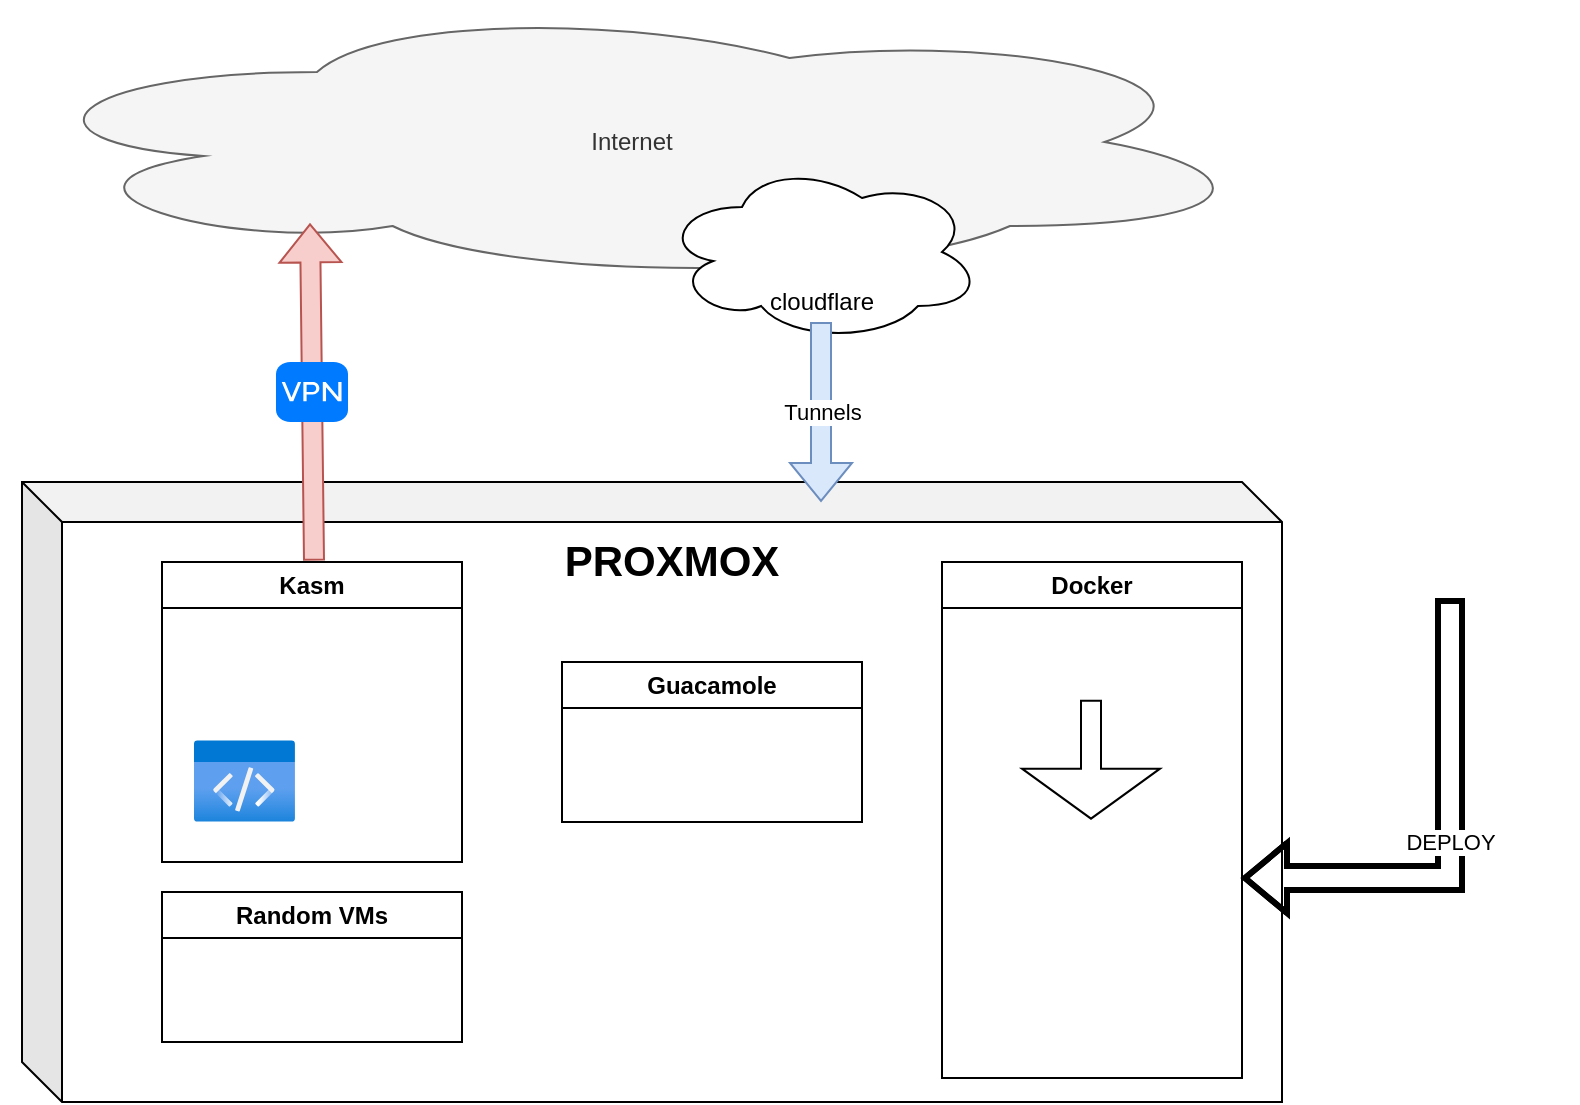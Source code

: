 <mxfile version="20.7.4" type="github">
  <diagram id="JLR_Yey9GiF7x5AprpwH" name="Sida-1">
    <mxGraphModel dx="954" dy="1674" grid="1" gridSize="10" guides="1" tooltips="1" connect="1" arrows="1" fold="1" page="1" pageScale="1" pageWidth="827" pageHeight="1169" math="0" shadow="0">
      <root>
        <mxCell id="0" />
        <mxCell id="1" parent="0" />
        <mxCell id="jTgAPqtQga1EYfZvtNZl-4" value="&lt;b&gt;&lt;font style=&quot;font-size: 21px;&quot;&gt;PROXMOX&lt;/font&gt;&lt;/b&gt;" style="shape=cube;whiteSpace=wrap;html=1;boundedLbl=1;backgroundOutline=1;darkOpacity=0.05;darkOpacity2=0.1;verticalAlign=top;" parent="1" vertex="1">
          <mxGeometry x="40" y="230" width="630" height="310" as="geometry" />
        </mxCell>
        <mxCell id="jTgAPqtQga1EYfZvtNZl-1" value="Internet" style="ellipse;shape=cloud;whiteSpace=wrap;html=1;fillColor=#f5f5f5;fontColor=#333333;strokeColor=#666666;" parent="1" vertex="1">
          <mxGeometry x="30" y="-10" width="630" height="140" as="geometry" />
        </mxCell>
        <mxCell id="jTgAPqtQga1EYfZvtNZl-2" value="cloudflare" style="ellipse;shape=cloud;whiteSpace=wrap;html=1;verticalAlign=bottom;spacingBottom=11;" parent="1" vertex="1">
          <mxGeometry x="360" y="70" width="160" height="90" as="geometry" />
        </mxCell>
        <mxCell id="jTgAPqtQga1EYfZvtNZl-3" value="Tunnels" style="shape=flexArrow;endArrow=classic;html=1;rounded=0;fillColor=#dae8fc;strokeColor=#6c8ebf;" parent="1" edge="1">
          <mxGeometry width="50" height="50" relative="1" as="geometry">
            <mxPoint x="439.5" y="150" as="sourcePoint" />
            <mxPoint x="439.5" y="240" as="targetPoint" />
          </mxGeometry>
        </mxCell>
        <mxCell id="jTgAPqtQga1EYfZvtNZl-16" value="Docker" style="swimlane;whiteSpace=wrap;html=1;" parent="1" vertex="1">
          <mxGeometry x="500" y="270" width="150" height="258" as="geometry" />
        </mxCell>
        <mxCell id="jTgAPqtQga1EYfZvtNZl-17" value="" style="shape=image;html=1;verticalAlign=top;verticalLabelPosition=bottom;labelBackgroundColor=#ffffff;imageAspect=0;aspect=fixed;image=https://cdn1.iconfinder.com/data/icons/operating-system-flat-1/30/ubuntu-128.png" parent="jTgAPqtQga1EYfZvtNZl-16" vertex="1">
          <mxGeometry x="-16" y="-14" width="49" height="49" as="geometry" />
        </mxCell>
        <mxCell id="jTgAPqtQga1EYfZvtNZl-25" value="" style="shape=image;html=1;verticalAlign=top;verticalLabelPosition=bottom;labelBackgroundColor=#ffffff;imageAspect=0;aspect=fixed;image=https://cdn0.iconfinder.com/data/icons/social-media-2127/48/social_media_social_media_logo_docker-128.png" parent="jTgAPqtQga1EYfZvtNZl-16" vertex="1">
          <mxGeometry y="110" width="79" height="79" as="geometry" />
        </mxCell>
        <mxCell id="jTgAPqtQga1EYfZvtNZl-22" value="" style="shape=image;verticalLabelPosition=bottom;labelBackgroundColor=default;verticalAlign=top;aspect=fixed;imageAspect=0;image=https://www.blumira.com/wp-content/uploads/2020/09/NGINX-logo-rgb-large.png;" parent="1" vertex="1">
          <mxGeometry x="520" y="300" width="115.41" height="38.84" as="geometry" />
        </mxCell>
        <mxCell id="jTgAPqtQga1EYfZvtNZl-24" value="" style="shape=flexArrow;endArrow=classic;html=1;rounded=0;endWidth=58;endSize=8;" parent="1" edge="1">
          <mxGeometry x="-1" y="390" width="50" height="50" relative="1" as="geometry">
            <mxPoint x="574.5" y="338.84" as="sourcePoint" />
            <mxPoint x="574.5" y="398.84" as="targetPoint" />
            <mxPoint as="offset" />
          </mxGeometry>
        </mxCell>
        <mxCell id="jTgAPqtQga1EYfZvtNZl-26" value="" style="shape=image;html=1;verticalAlign=top;verticalLabelPosition=bottom;labelBackgroundColor=#ffffff;imageAspect=0;aspect=fixed;image=https://cdn0.iconfinder.com/data/icons/social-media-2127/48/social_media_social_media_logo_docker-128.png" parent="1" vertex="1">
          <mxGeometry x="571" y="380" width="79" height="79" as="geometry" />
        </mxCell>
        <mxCell id="jTgAPqtQga1EYfZvtNZl-27" value="" style="shape=image;html=1;verticalAlign=top;verticalLabelPosition=bottom;labelBackgroundColor=#ffffff;imageAspect=0;aspect=fixed;image=https://cdn0.iconfinder.com/data/icons/social-media-2127/48/social_media_social_media_logo_docker-128.png" parent="1" vertex="1">
          <mxGeometry x="499" y="445" width="79" height="79" as="geometry" />
        </mxCell>
        <mxCell id="jTgAPqtQga1EYfZvtNZl-28" value="" style="shape=image;html=1;verticalAlign=top;verticalLabelPosition=bottom;labelBackgroundColor=#ffffff;imageAspect=0;aspect=fixed;image=https://cdn0.iconfinder.com/data/icons/social-media-2127/48/social_media_social_media_logo_docker-128.png" parent="1" vertex="1">
          <mxGeometry x="570" y="445" width="79" height="79" as="geometry" />
        </mxCell>
        <mxCell id="jTgAPqtQga1EYfZvtNZl-31" value="DEPLOY" style="edgeStyle=orthogonalEdgeStyle;rounded=0;orthogonalLoop=1;jettySize=auto;html=1;exitX=0.5;exitY=1;exitDx=0;exitDy=0;entryX=1;entryY=0.608;entryDx=0;entryDy=0;entryPerimeter=0;shape=flexArrow;strokeWidth=3;" parent="1" source="jTgAPqtQga1EYfZvtNZl-29" target="jTgAPqtQga1EYfZvtNZl-26" edge="1">
          <mxGeometry relative="1" as="geometry" />
        </mxCell>
        <mxCell id="jTgAPqtQga1EYfZvtNZl-29" value="" style="shape=image;html=1;verticalAlign=top;verticalLabelPosition=bottom;labelBackgroundColor=#ffffff;imageAspect=0;aspect=fixed;image=https://cdn4.iconfinder.com/data/icons/social-media-and-logos-11/32/Logo_Github-128.png" parent="1" vertex="1">
          <mxGeometry x="690" y="160" width="128" height="128" as="geometry" />
        </mxCell>
        <mxCell id="jTgAPqtQga1EYfZvtNZl-32" value="" style="shape=image;verticalLabelPosition=bottom;labelBackgroundColor=default;verticalAlign=top;aspect=fixed;imageAspect=0;image=https://cdn-icons-png.flaticon.com/512/5969/5969044.png;" parent="1" vertex="1">
          <mxGeometry x="391.5" y="60" width="97" height="97" as="geometry" />
        </mxCell>
        <mxCell id="jTgAPqtQga1EYfZvtNZl-33" value="Random VMs" style="swimlane;whiteSpace=wrap;html=1;" parent="1" vertex="1">
          <mxGeometry x="110" y="435" width="150" height="75" as="geometry" />
        </mxCell>
        <mxCell id="jTgAPqtQga1EYfZvtNZl-38" value="" style="shape=image;html=1;verticalAlign=top;verticalLabelPosition=bottom;labelBackgroundColor=#ffffff;imageAspect=0;aspect=fixed;image=https://cdn1.iconfinder.com/data/icons/KDE_Crystal_Diamond_2.5_Classical_Mod/128x128/filesystems/khelpcenter2.png" parent="jTgAPqtQga1EYfZvtNZl-33" vertex="1">
          <mxGeometry x="-16" y="-12" width="45" height="45" as="geometry" />
        </mxCell>
        <mxCell id="BxuhzeL5NqidZMF2Nhgi-1" value="" style="shape=flexArrow;endArrow=classic;html=1;rounded=0;entryX=0.175;entryY=0.796;entryDx=0;entryDy=0;entryPerimeter=0;fillColor=#f8cecc;strokeColor=#b85450;" parent="1" edge="1">
          <mxGeometry width="50" height="50" relative="1" as="geometry">
            <mxPoint x="186" y="269.28" as="sourcePoint" />
            <mxPoint x="184" y="100.72" as="targetPoint" />
          </mxGeometry>
        </mxCell>
        <mxCell id="BxuhzeL5NqidZMF2Nhgi-2" value="" style="html=1;strokeWidth=1;shadow=0;dashed=0;shape=mxgraph.ios7.misc.vpn;fillColor=#007AFF;strokeColor=none;buttonText=;strokeColor2=#222222;fontColor=#222222;fontSize=8;verticalLabelPosition=bottom;verticalAlign=top;align=center;sketch=0;" parent="1" vertex="1">
          <mxGeometry x="167" y="170" width="36" height="30" as="geometry" />
        </mxCell>
        <mxCell id="BxuhzeL5NqidZMF2Nhgi-5" value="" style="group" parent="1" vertex="1" connectable="0">
          <mxGeometry x="110" y="270" width="150" height="150" as="geometry" />
        </mxCell>
        <mxCell id="jTgAPqtQga1EYfZvtNZl-6" value="Kasm" style="swimlane;whiteSpace=wrap;html=1;" parent="BxuhzeL5NqidZMF2Nhgi-5" vertex="1">
          <mxGeometry width="150" height="150" as="geometry" />
        </mxCell>
        <mxCell id="jTgAPqtQga1EYfZvtNZl-7" value="" style="shape=image;html=1;verticalAlign=top;verticalLabelPosition=bottom;labelBackgroundColor=#ffffff;imageAspect=0;aspect=fixed;image=https://cdn1.iconfinder.com/data/icons/operating-system-flat-1/30/ubuntu-128.png" parent="jTgAPqtQga1EYfZvtNZl-6" vertex="1">
          <mxGeometry x="-16" y="-14" width="49" height="49" as="geometry" />
        </mxCell>
        <mxCell id="jTgAPqtQga1EYfZvtNZl-13" value="" style="shape=image;html=1;verticalAlign=top;verticalLabelPosition=bottom;labelBackgroundColor=#ffffff;imageAspect=0;aspect=fixed;image=https://cdn2.iconfinder.com/data/icons/social-media-and-payment/64/-36-128.png" parent="jTgAPqtQga1EYfZvtNZl-6" vertex="1">
          <mxGeometry x="80" y="30" width="55" height="55" as="geometry" />
        </mxCell>
        <mxCell id="jTgAPqtQga1EYfZvtNZl-14" value="" style="aspect=fixed;html=1;points=[];align=center;image;fontSize=12;image=img/lib/azure2/general/Code.svg;" parent="jTgAPqtQga1EYfZvtNZl-6" vertex="1">
          <mxGeometry x="16" y="89" width="50.46" height="41" as="geometry" />
        </mxCell>
        <mxCell id="jTgAPqtQga1EYfZvtNZl-15" value="" style="shape=image;html=1;verticalAlign=top;verticalLabelPosition=bottom;labelBackgroundColor=#ffffff;imageAspect=0;aspect=fixed;image=https://cdn0.iconfinder.com/data/icons/kameleon-free-pack/110/Hacker-128.png" parent="jTgAPqtQga1EYfZvtNZl-6" vertex="1">
          <mxGeometry x="73.5" y="75" width="68" height="68" as="geometry" />
        </mxCell>
        <mxCell id="jTgAPqtQga1EYfZvtNZl-12" value="" style="shape=image;verticalLabelPosition=bottom;labelBackgroundColor=default;verticalAlign=top;aspect=fixed;imageAspect=0;image=https://learnkali.org/wp-content/uploads/2021/06/Logo.png;" parent="BxuhzeL5NqidZMF2Nhgi-5" vertex="1">
          <mxGeometry x="21" y="30" width="50" height="50" as="geometry" />
        </mxCell>
        <mxCell id="BxuhzeL5NqidZMF2Nhgi-8" value="Guacamole" style="swimlane;whiteSpace=wrap;html=1;" parent="1" vertex="1">
          <mxGeometry x="310" y="320" width="150" height="80" as="geometry" />
        </mxCell>
        <mxCell id="BxuhzeL5NqidZMF2Nhgi-12" value="" style="shape=image;verticalLabelPosition=bottom;labelBackgroundColor=default;verticalAlign=top;aspect=fixed;imageAspect=0;image=https://res.cloudinary.com/canonical/image/fetch/f_auto,q_auto,fl_sanitize,c_fill,w_200,h_200/https://api.charmhub.io/api/v1/media/download/charm_WzvZN68FvvPvJSIuE2YPbZmHtM4lHSPl_icon_7608815d01f8dd3dfebc2937ab19bdc769864ab7a7202be2692a66cadd004276.png;" parent="BxuhzeL5NqidZMF2Nhgi-8" vertex="1">
          <mxGeometry x="-20" y="-15" width="50" height="50" as="geometry" />
        </mxCell>
        <mxCell id="BxuhzeL5NqidZMF2Nhgi-13" value="" style="shape=image;html=1;verticalAlign=top;verticalLabelPosition=bottom;labelBackgroundColor=#ffffff;imageAspect=0;aspect=fixed;image=https://cdn2.iconfinder.com/data/icons/gnomeicontheme/32x32/apps/gnome-remote-desktop.png" parent="BxuhzeL5NqidZMF2Nhgi-8" vertex="1">
          <mxGeometry x="47" y="28" width="52" height="52" as="geometry" />
        </mxCell>
        <mxCell id="MPGzXczH0R07CgSW70t1-1" value="" style="shape=image;html=1;verticalAlign=top;verticalLabelPosition=bottom;labelBackgroundColor=#ffffff;imageAspect=0;aspect=fixed;image=https://cdn0.iconfinder.com/data/icons/social-media-2104/24/social_media_social_media_logo_docker-128.png" vertex="1" parent="1">
          <mxGeometry x="680" y="380" width="49" height="49" as="geometry" />
        </mxCell>
      </root>
    </mxGraphModel>
  </diagram>
</mxfile>
